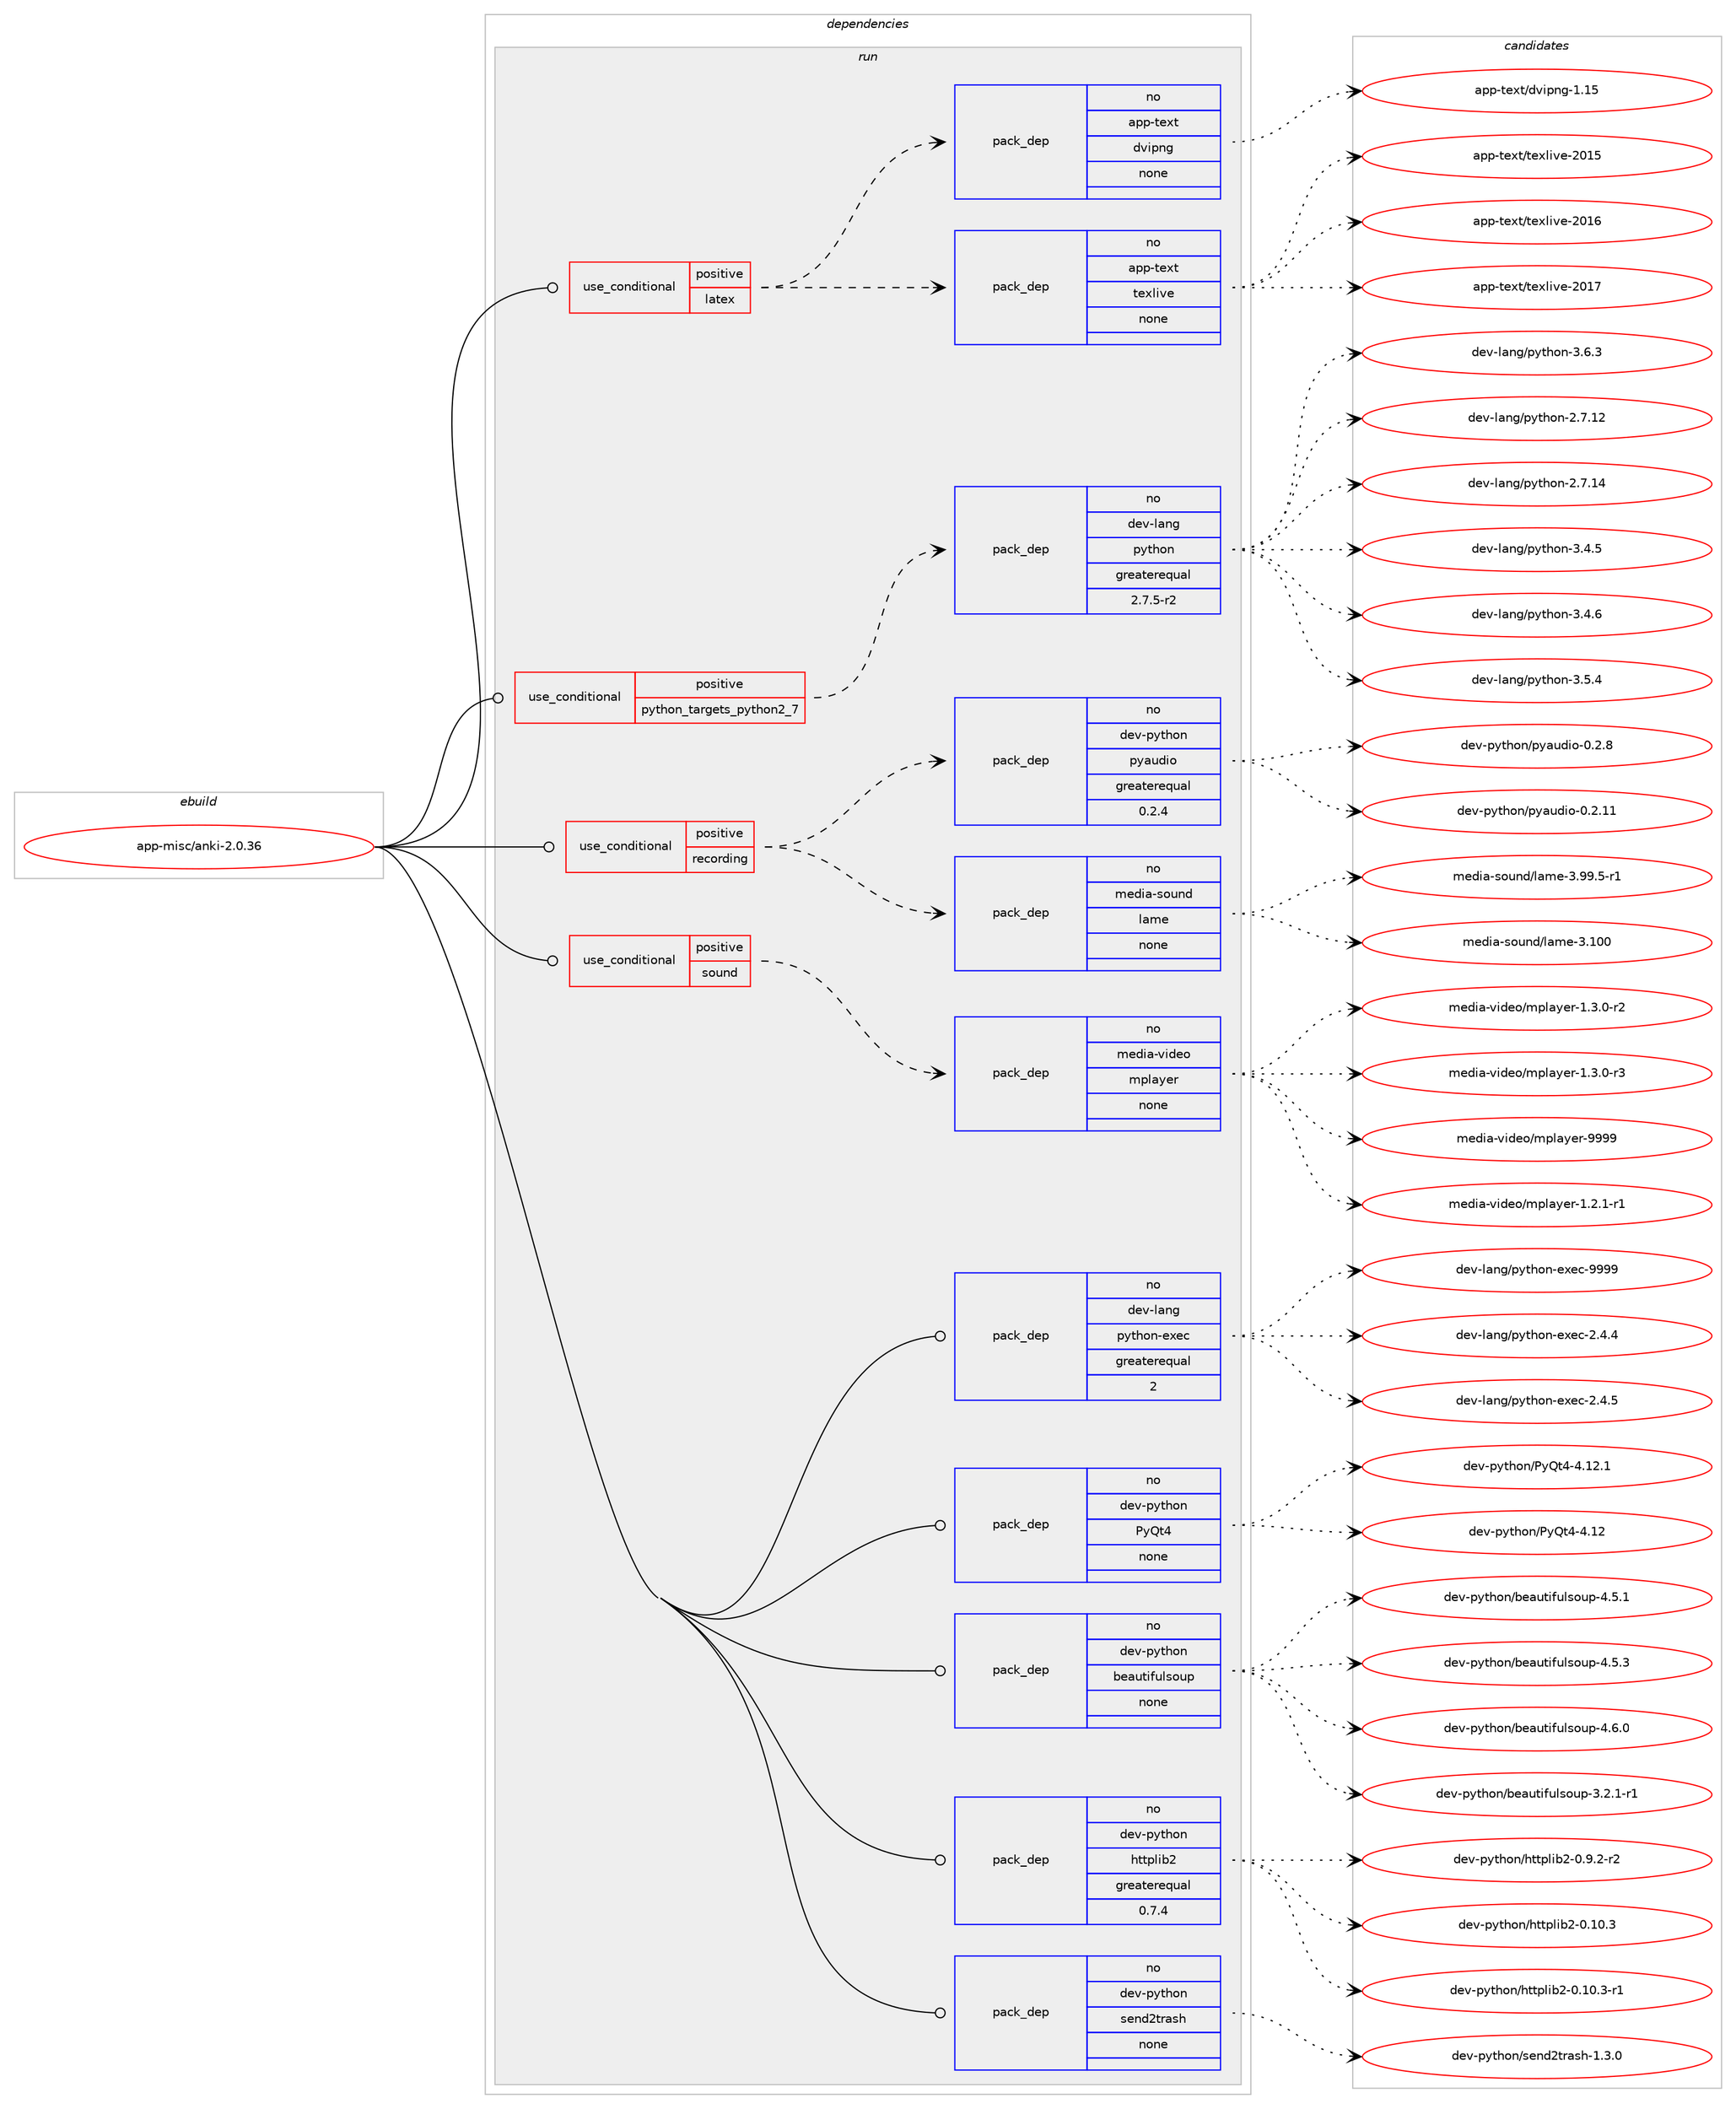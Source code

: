 digraph prolog {

# *************
# Graph options
# *************

newrank=true;
concentrate=true;
compound=true;
graph [rankdir=LR,fontname=Helvetica,fontsize=10,ranksep=1.5];#, ranksep=2.5, nodesep=0.2];
edge  [arrowhead=vee];
node  [fontname=Helvetica,fontsize=10];

# **********
# The ebuild
# **********

subgraph cluster_leftcol {
color=gray;
rank=same;
label=<<i>ebuild</i>>;
id [label="app-misc/anki-2.0.36", color=red, width=4, href="../app-misc/anki-2.0.36.svg"];
}

# ****************
# The dependencies
# ****************

subgraph cluster_midcol {
color=gray;
label=<<i>dependencies</i>>;
subgraph cluster_compile {
fillcolor="#eeeeee";
style=filled;
label=<<i>compile</i>>;
}
subgraph cluster_compileandrun {
fillcolor="#eeeeee";
style=filled;
label=<<i>compile and run</i>>;
}
subgraph cluster_run {
fillcolor="#eeeeee";
style=filled;
label=<<i>run</i>>;
subgraph cond12156 {
dependency45104 [label=<<TABLE BORDER="0" CELLBORDER="1" CELLSPACING="0" CELLPADDING="4"><TR><TD ROWSPAN="3" CELLPADDING="10">use_conditional</TD></TR><TR><TD>positive</TD></TR><TR><TD>latex</TD></TR></TABLE>>, shape=none, color=red];
subgraph pack32206 {
dependency45105 [label=<<TABLE BORDER="0" CELLBORDER="1" CELLSPACING="0" CELLPADDING="4" WIDTH="220"><TR><TD ROWSPAN="6" CELLPADDING="30">pack_dep</TD></TR><TR><TD WIDTH="110">no</TD></TR><TR><TD>app-text</TD></TR><TR><TD>texlive</TD></TR><TR><TD>none</TD></TR><TR><TD></TD></TR></TABLE>>, shape=none, color=blue];
}
dependency45104:e -> dependency45105:w [weight=20,style="dashed",arrowhead="vee"];
subgraph pack32207 {
dependency45106 [label=<<TABLE BORDER="0" CELLBORDER="1" CELLSPACING="0" CELLPADDING="4" WIDTH="220"><TR><TD ROWSPAN="6" CELLPADDING="30">pack_dep</TD></TR><TR><TD WIDTH="110">no</TD></TR><TR><TD>app-text</TD></TR><TR><TD>dvipng</TD></TR><TR><TD>none</TD></TR><TR><TD></TD></TR></TABLE>>, shape=none, color=blue];
}
dependency45104:e -> dependency45106:w [weight=20,style="dashed",arrowhead="vee"];
}
id:e -> dependency45104:w [weight=20,style="solid",arrowhead="odot"];
subgraph cond12157 {
dependency45107 [label=<<TABLE BORDER="0" CELLBORDER="1" CELLSPACING="0" CELLPADDING="4"><TR><TD ROWSPAN="3" CELLPADDING="10">use_conditional</TD></TR><TR><TD>positive</TD></TR><TR><TD>python_targets_python2_7</TD></TR></TABLE>>, shape=none, color=red];
subgraph pack32208 {
dependency45108 [label=<<TABLE BORDER="0" CELLBORDER="1" CELLSPACING="0" CELLPADDING="4" WIDTH="220"><TR><TD ROWSPAN="6" CELLPADDING="30">pack_dep</TD></TR><TR><TD WIDTH="110">no</TD></TR><TR><TD>dev-lang</TD></TR><TR><TD>python</TD></TR><TR><TD>greaterequal</TD></TR><TR><TD>2.7.5-r2</TD></TR></TABLE>>, shape=none, color=blue];
}
dependency45107:e -> dependency45108:w [weight=20,style="dashed",arrowhead="vee"];
}
id:e -> dependency45107:w [weight=20,style="solid",arrowhead="odot"];
subgraph cond12158 {
dependency45109 [label=<<TABLE BORDER="0" CELLBORDER="1" CELLSPACING="0" CELLPADDING="4"><TR><TD ROWSPAN="3" CELLPADDING="10">use_conditional</TD></TR><TR><TD>positive</TD></TR><TR><TD>recording</TD></TR></TABLE>>, shape=none, color=red];
subgraph pack32209 {
dependency45110 [label=<<TABLE BORDER="0" CELLBORDER="1" CELLSPACING="0" CELLPADDING="4" WIDTH="220"><TR><TD ROWSPAN="6" CELLPADDING="30">pack_dep</TD></TR><TR><TD WIDTH="110">no</TD></TR><TR><TD>media-sound</TD></TR><TR><TD>lame</TD></TR><TR><TD>none</TD></TR><TR><TD></TD></TR></TABLE>>, shape=none, color=blue];
}
dependency45109:e -> dependency45110:w [weight=20,style="dashed",arrowhead="vee"];
subgraph pack32210 {
dependency45111 [label=<<TABLE BORDER="0" CELLBORDER="1" CELLSPACING="0" CELLPADDING="4" WIDTH="220"><TR><TD ROWSPAN="6" CELLPADDING="30">pack_dep</TD></TR><TR><TD WIDTH="110">no</TD></TR><TR><TD>dev-python</TD></TR><TR><TD>pyaudio</TD></TR><TR><TD>greaterequal</TD></TR><TR><TD>0.2.4</TD></TR></TABLE>>, shape=none, color=blue];
}
dependency45109:e -> dependency45111:w [weight=20,style="dashed",arrowhead="vee"];
}
id:e -> dependency45109:w [weight=20,style="solid",arrowhead="odot"];
subgraph cond12159 {
dependency45112 [label=<<TABLE BORDER="0" CELLBORDER="1" CELLSPACING="0" CELLPADDING="4"><TR><TD ROWSPAN="3" CELLPADDING="10">use_conditional</TD></TR><TR><TD>positive</TD></TR><TR><TD>sound</TD></TR></TABLE>>, shape=none, color=red];
subgraph pack32211 {
dependency45113 [label=<<TABLE BORDER="0" CELLBORDER="1" CELLSPACING="0" CELLPADDING="4" WIDTH="220"><TR><TD ROWSPAN="6" CELLPADDING="30">pack_dep</TD></TR><TR><TD WIDTH="110">no</TD></TR><TR><TD>media-video</TD></TR><TR><TD>mplayer</TD></TR><TR><TD>none</TD></TR><TR><TD></TD></TR></TABLE>>, shape=none, color=blue];
}
dependency45112:e -> dependency45113:w [weight=20,style="dashed",arrowhead="vee"];
}
id:e -> dependency45112:w [weight=20,style="solid",arrowhead="odot"];
subgraph pack32212 {
dependency45114 [label=<<TABLE BORDER="0" CELLBORDER="1" CELLSPACING="0" CELLPADDING="4" WIDTH="220"><TR><TD ROWSPAN="6" CELLPADDING="30">pack_dep</TD></TR><TR><TD WIDTH="110">no</TD></TR><TR><TD>dev-lang</TD></TR><TR><TD>python-exec</TD></TR><TR><TD>greaterequal</TD></TR><TR><TD>2</TD></TR></TABLE>>, shape=none, color=blue];
}
id:e -> dependency45114:w [weight=20,style="solid",arrowhead="odot"];
subgraph pack32213 {
dependency45115 [label=<<TABLE BORDER="0" CELLBORDER="1" CELLSPACING="0" CELLPADDING="4" WIDTH="220"><TR><TD ROWSPAN="6" CELLPADDING="30">pack_dep</TD></TR><TR><TD WIDTH="110">no</TD></TR><TR><TD>dev-python</TD></TR><TR><TD>PyQt4</TD></TR><TR><TD>none</TD></TR><TR><TD></TD></TR></TABLE>>, shape=none, color=blue];
}
id:e -> dependency45115:w [weight=20,style="solid",arrowhead="odot"];
subgraph pack32214 {
dependency45116 [label=<<TABLE BORDER="0" CELLBORDER="1" CELLSPACING="0" CELLPADDING="4" WIDTH="220"><TR><TD ROWSPAN="6" CELLPADDING="30">pack_dep</TD></TR><TR><TD WIDTH="110">no</TD></TR><TR><TD>dev-python</TD></TR><TR><TD>beautifulsoup</TD></TR><TR><TD>none</TD></TR><TR><TD></TD></TR></TABLE>>, shape=none, color=blue];
}
id:e -> dependency45116:w [weight=20,style="solid",arrowhead="odot"];
subgraph pack32215 {
dependency45117 [label=<<TABLE BORDER="0" CELLBORDER="1" CELLSPACING="0" CELLPADDING="4" WIDTH="220"><TR><TD ROWSPAN="6" CELLPADDING="30">pack_dep</TD></TR><TR><TD WIDTH="110">no</TD></TR><TR><TD>dev-python</TD></TR><TR><TD>httplib2</TD></TR><TR><TD>greaterequal</TD></TR><TR><TD>0.7.4</TD></TR></TABLE>>, shape=none, color=blue];
}
id:e -> dependency45117:w [weight=20,style="solid",arrowhead="odot"];
subgraph pack32216 {
dependency45118 [label=<<TABLE BORDER="0" CELLBORDER="1" CELLSPACING="0" CELLPADDING="4" WIDTH="220"><TR><TD ROWSPAN="6" CELLPADDING="30">pack_dep</TD></TR><TR><TD WIDTH="110">no</TD></TR><TR><TD>dev-python</TD></TR><TR><TD>send2trash</TD></TR><TR><TD>none</TD></TR><TR><TD></TD></TR></TABLE>>, shape=none, color=blue];
}
id:e -> dependency45118:w [weight=20,style="solid",arrowhead="odot"];
}
}

# **************
# The candidates
# **************

subgraph cluster_choices {
rank=same;
color=gray;
label=<<i>candidates</i>>;

subgraph choice32206 {
color=black;
nodesep=1;
choice9711211245116101120116471161011201081051181014550484953 [label="app-text/texlive-2015", color=red, width=4,href="../app-text/texlive-2015.svg"];
choice9711211245116101120116471161011201081051181014550484954 [label="app-text/texlive-2016", color=red, width=4,href="../app-text/texlive-2016.svg"];
choice9711211245116101120116471161011201081051181014550484955 [label="app-text/texlive-2017", color=red, width=4,href="../app-text/texlive-2017.svg"];
dependency45105:e -> choice9711211245116101120116471161011201081051181014550484953:w [style=dotted,weight="100"];
dependency45105:e -> choice9711211245116101120116471161011201081051181014550484954:w [style=dotted,weight="100"];
dependency45105:e -> choice9711211245116101120116471161011201081051181014550484955:w [style=dotted,weight="100"];
}
subgraph choice32207 {
color=black;
nodesep=1;
choice9711211245116101120116471001181051121101034549464953 [label="app-text/dvipng-1.15", color=red, width=4,href="../app-text/dvipng-1.15.svg"];
dependency45106:e -> choice9711211245116101120116471001181051121101034549464953:w [style=dotted,weight="100"];
}
subgraph choice32208 {
color=black;
nodesep=1;
choice10010111845108971101034711212111610411111045504655464950 [label="dev-lang/python-2.7.12", color=red, width=4,href="../dev-lang/python-2.7.12.svg"];
choice10010111845108971101034711212111610411111045504655464952 [label="dev-lang/python-2.7.14", color=red, width=4,href="../dev-lang/python-2.7.14.svg"];
choice100101118451089711010347112121116104111110455146524653 [label="dev-lang/python-3.4.5", color=red, width=4,href="../dev-lang/python-3.4.5.svg"];
choice100101118451089711010347112121116104111110455146524654 [label="dev-lang/python-3.4.6", color=red, width=4,href="../dev-lang/python-3.4.6.svg"];
choice100101118451089711010347112121116104111110455146534652 [label="dev-lang/python-3.5.4", color=red, width=4,href="../dev-lang/python-3.5.4.svg"];
choice100101118451089711010347112121116104111110455146544651 [label="dev-lang/python-3.6.3", color=red, width=4,href="../dev-lang/python-3.6.3.svg"];
dependency45108:e -> choice10010111845108971101034711212111610411111045504655464950:w [style=dotted,weight="100"];
dependency45108:e -> choice10010111845108971101034711212111610411111045504655464952:w [style=dotted,weight="100"];
dependency45108:e -> choice100101118451089711010347112121116104111110455146524653:w [style=dotted,weight="100"];
dependency45108:e -> choice100101118451089711010347112121116104111110455146524654:w [style=dotted,weight="100"];
dependency45108:e -> choice100101118451089711010347112121116104111110455146534652:w [style=dotted,weight="100"];
dependency45108:e -> choice100101118451089711010347112121116104111110455146544651:w [style=dotted,weight="100"];
}
subgraph choice32209 {
color=black;
nodesep=1;
choice10910110010597451151111171101004710897109101455146494848 [label="media-sound/lame-3.100", color=red, width=4,href="../media-sound/lame-3.100.svg"];
choice10910110010597451151111171101004710897109101455146575746534511449 [label="media-sound/lame-3.99.5-r1", color=red, width=4,href="../media-sound/lame-3.99.5-r1.svg"];
dependency45110:e -> choice10910110010597451151111171101004710897109101455146494848:w [style=dotted,weight="100"];
dependency45110:e -> choice10910110010597451151111171101004710897109101455146575746534511449:w [style=dotted,weight="100"];
}
subgraph choice32210 {
color=black;
nodesep=1;
choice10010111845112121116104111110471121219711710010511145484650464949 [label="dev-python/pyaudio-0.2.11", color=red, width=4,href="../dev-python/pyaudio-0.2.11.svg"];
choice100101118451121211161041111104711212197117100105111454846504656 [label="dev-python/pyaudio-0.2.8", color=red, width=4,href="../dev-python/pyaudio-0.2.8.svg"];
dependency45111:e -> choice10010111845112121116104111110471121219711710010511145484650464949:w [style=dotted,weight="100"];
dependency45111:e -> choice100101118451121211161041111104711212197117100105111454846504656:w [style=dotted,weight="100"];
}
subgraph choice32211 {
color=black;
nodesep=1;
choice109101100105974511810510010111147109112108971211011144549465046494511449 [label="media-video/mplayer-1.2.1-r1", color=red, width=4,href="../media-video/mplayer-1.2.1-r1.svg"];
choice109101100105974511810510010111147109112108971211011144549465146484511450 [label="media-video/mplayer-1.3.0-r2", color=red, width=4,href="../media-video/mplayer-1.3.0-r2.svg"];
choice109101100105974511810510010111147109112108971211011144549465146484511451 [label="media-video/mplayer-1.3.0-r3", color=red, width=4,href="../media-video/mplayer-1.3.0-r3.svg"];
choice109101100105974511810510010111147109112108971211011144557575757 [label="media-video/mplayer-9999", color=red, width=4,href="../media-video/mplayer-9999.svg"];
dependency45113:e -> choice109101100105974511810510010111147109112108971211011144549465046494511449:w [style=dotted,weight="100"];
dependency45113:e -> choice109101100105974511810510010111147109112108971211011144549465146484511450:w [style=dotted,weight="100"];
dependency45113:e -> choice109101100105974511810510010111147109112108971211011144549465146484511451:w [style=dotted,weight="100"];
dependency45113:e -> choice109101100105974511810510010111147109112108971211011144557575757:w [style=dotted,weight="100"];
}
subgraph choice32212 {
color=black;
nodesep=1;
choice1001011184510897110103471121211161041111104510112010199455046524652 [label="dev-lang/python-exec-2.4.4", color=red, width=4,href="../dev-lang/python-exec-2.4.4.svg"];
choice1001011184510897110103471121211161041111104510112010199455046524653 [label="dev-lang/python-exec-2.4.5", color=red, width=4,href="../dev-lang/python-exec-2.4.5.svg"];
choice10010111845108971101034711212111610411111045101120101994557575757 [label="dev-lang/python-exec-9999", color=red, width=4,href="../dev-lang/python-exec-9999.svg"];
dependency45114:e -> choice1001011184510897110103471121211161041111104510112010199455046524652:w [style=dotted,weight="100"];
dependency45114:e -> choice1001011184510897110103471121211161041111104510112010199455046524653:w [style=dotted,weight="100"];
dependency45114:e -> choice10010111845108971101034711212111610411111045101120101994557575757:w [style=dotted,weight="100"];
}
subgraph choice32213 {
color=black;
nodesep=1;
choice10010111845112121116104111110478012181116524552464950 [label="dev-python/PyQt4-4.12", color=red, width=4,href="../dev-python/PyQt4-4.12.svg"];
choice100101118451121211161041111104780121811165245524649504649 [label="dev-python/PyQt4-4.12.1", color=red, width=4,href="../dev-python/PyQt4-4.12.1.svg"];
dependency45115:e -> choice10010111845112121116104111110478012181116524552464950:w [style=dotted,weight="100"];
dependency45115:e -> choice100101118451121211161041111104780121811165245524649504649:w [style=dotted,weight="100"];
}
subgraph choice32214 {
color=black;
nodesep=1;
choice100101118451121211161041111104798101971171161051021171081151111171124551465046494511449 [label="dev-python/beautifulsoup-3.2.1-r1", color=red, width=4,href="../dev-python/beautifulsoup-3.2.1-r1.svg"];
choice10010111845112121116104111110479810197117116105102117108115111117112455246534649 [label="dev-python/beautifulsoup-4.5.1", color=red, width=4,href="../dev-python/beautifulsoup-4.5.1.svg"];
choice10010111845112121116104111110479810197117116105102117108115111117112455246534651 [label="dev-python/beautifulsoup-4.5.3", color=red, width=4,href="../dev-python/beautifulsoup-4.5.3.svg"];
choice10010111845112121116104111110479810197117116105102117108115111117112455246544648 [label="dev-python/beautifulsoup-4.6.0", color=red, width=4,href="../dev-python/beautifulsoup-4.6.0.svg"];
dependency45116:e -> choice100101118451121211161041111104798101971171161051021171081151111171124551465046494511449:w [style=dotted,weight="100"];
dependency45116:e -> choice10010111845112121116104111110479810197117116105102117108115111117112455246534649:w [style=dotted,weight="100"];
dependency45116:e -> choice10010111845112121116104111110479810197117116105102117108115111117112455246534651:w [style=dotted,weight="100"];
dependency45116:e -> choice10010111845112121116104111110479810197117116105102117108115111117112455246544648:w [style=dotted,weight="100"];
}
subgraph choice32215 {
color=black;
nodesep=1;
choice1001011184511212111610411111047104116116112108105985045484649484651 [label="dev-python/httplib2-0.10.3", color=red, width=4,href="../dev-python/httplib2-0.10.3.svg"];
choice10010111845112121116104111110471041161161121081059850454846494846514511449 [label="dev-python/httplib2-0.10.3-r1", color=red, width=4,href="../dev-python/httplib2-0.10.3-r1.svg"];
choice100101118451121211161041111104710411611611210810598504548465746504511450 [label="dev-python/httplib2-0.9.2-r2", color=red, width=4,href="../dev-python/httplib2-0.9.2-r2.svg"];
dependency45117:e -> choice1001011184511212111610411111047104116116112108105985045484649484651:w [style=dotted,weight="100"];
dependency45117:e -> choice10010111845112121116104111110471041161161121081059850454846494846514511449:w [style=dotted,weight="100"];
dependency45117:e -> choice100101118451121211161041111104710411611611210810598504548465746504511450:w [style=dotted,weight="100"];
}
subgraph choice32216 {
color=black;
nodesep=1;
choice10010111845112121116104111110471151011101005011611497115104454946514648 [label="dev-python/send2trash-1.3.0", color=red, width=4,href="../dev-python/send2trash-1.3.0.svg"];
dependency45118:e -> choice10010111845112121116104111110471151011101005011611497115104454946514648:w [style=dotted,weight="100"];
}
}

}
